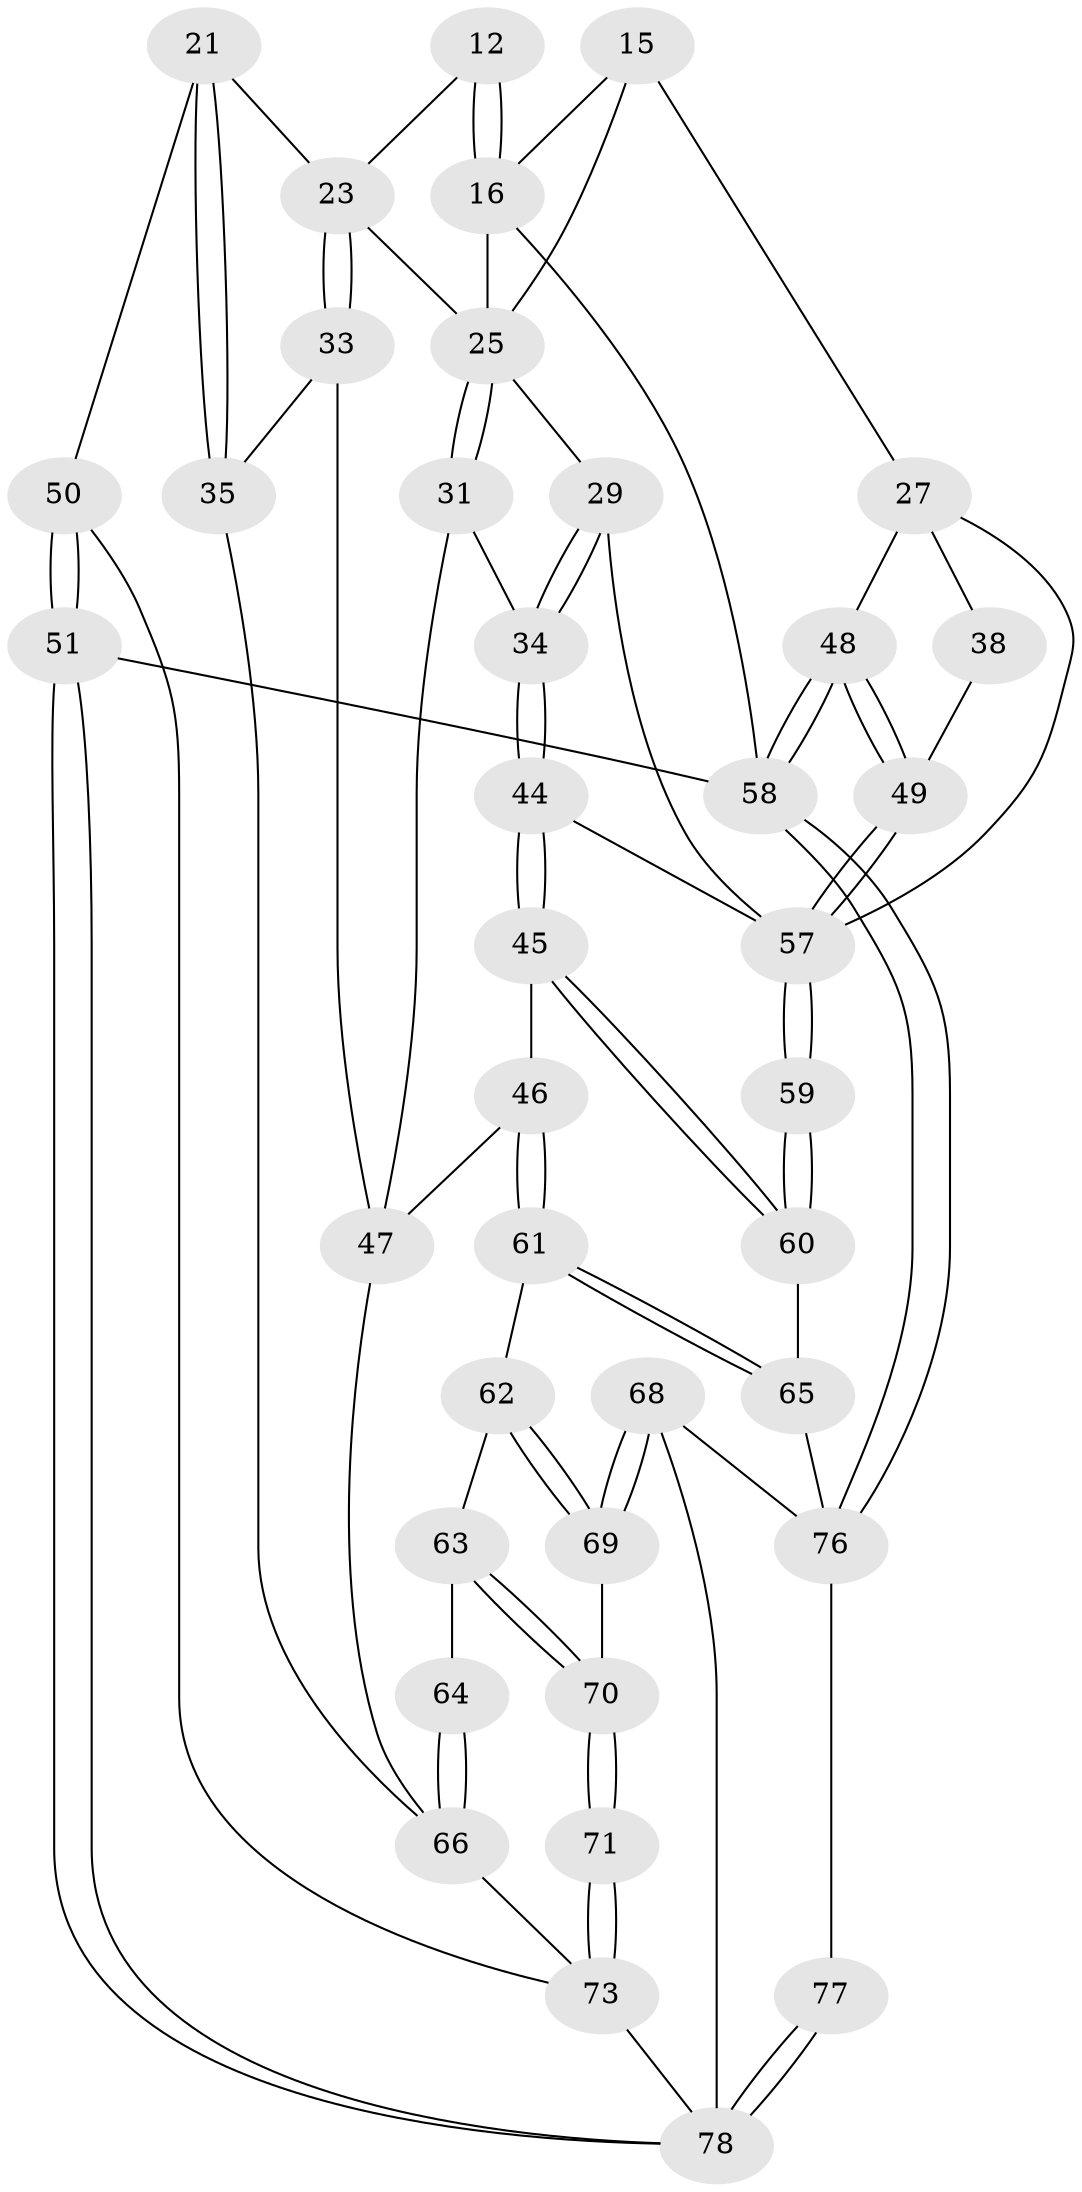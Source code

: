 // original degree distribution, {3: 0.02564102564102564, 4: 0.24358974358974358, 5: 0.5128205128205128, 6: 0.21794871794871795}
// Generated by graph-tools (version 1.1) at 2025/02/03/09/25 05:02:17]
// undirected, 39 vertices, 87 edges
graph export_dot {
graph [start="1"]
  node [color=gray90,style=filled];
  12 [pos="+0.4615483854983228+0.19070005943984292",super="+7"];
  15 [pos="+0.8534433735746892+0.19081592679438933",super="+14"];
  16 [pos="+0.46985946740416906+0.22910512604442082",super="+13+11"];
  21 [pos="+0.013024825554951788+0.3047154728193969",super="+20"];
  23 [pos="+0.3094662757082481+0.33275621205482764",super="+18"];
  25 [pos="+0.5074317604515184+0.29126952928625005",super="+17+24"];
  27 [pos="+0.8517314837946558+0.41544664974897494",super="+26"];
  29 [pos="+0.6896226303778227+0.40163305706147556"];
  31 [pos="+0.519154048288299+0.4043652163131945"];
  33 [pos="+0.3016866557504469+0.4411759686694633"];
  34 [pos="+0.624645328167776+0.45585620480648154"];
  35 [pos="+0.1480039443303743+0.4750496987286229"];
  38 [pos="+0.9476843448302087+0.41507886763259594"];
  44 [pos="+0.6207655415762906+0.5691403660718781"];
  45 [pos="+0.5513030310541194+0.6049474091827418"];
  46 [pos="+0.44482092183966987+0.6003043161307057"];
  47 [pos="+0.37503212513815015+0.5381831075165229",super="+32"];
  48 [pos="+1+1",super="+36+30"];
  49 [pos="+1+1",super="+40+39"];
  50 [pos="+0+0.8066573669144196",super="+22+19+10"];
  51 [pos="+0+1",super="+5"];
  57 [pos="+0.8933384047270939+0.8554326200911414",super="+42+43+41"];
  58 [pos="+1+1",super="+4"];
  59 [pos="+0.7474264498449559+0.7990624085235689"];
  60 [pos="+0.5759356577719726+0.8150952172640864"];
  61 [pos="+0.43439756717695255+0.6699002265559543"];
  62 [pos="+0.4131021678775654+0.7018857980940771"];
  63 [pos="+0.32078435842694486+0.7422977646495176"];
  64 [pos="+0.3175101289811254+0.7422475201120495"];
  65 [pos="+0.5574898323845929+0.8260802066869096"];
  66 [pos="+0.2898218695692058+0.7770904515454684",super="+56+55"];
  68 [pos="+0.5111381747794022+0.8602358229705012"];
  69 [pos="+0.4270257363237724+0.8153360869212214"];
  70 [pos="+0.4136101654758124+0.8154805954850891"];
  71 [pos="+0.27922596496938534+0.8827801357174435"];
  73 [pos="+0.2680401754217913+0.9086919642568958",super="+54+53+72"];
  76 [pos="+0.6671442572401933+1",super="+67"];
  77 [pos="+0.333288126349504+1"];
  78 [pos="+0.29329333887015563+1",super="+75+74"];
  12 -- 16 [weight=3];
  12 -- 16;
  12 -- 23;
  15 -- 16 [weight=2];
  15 -- 27;
  15 -- 25;
  16 -- 58;
  16 -- 25;
  21 -- 35;
  21 -- 35;
  21 -- 50 [weight=2];
  21 -- 23 [weight=2];
  23 -- 33;
  23 -- 33;
  23 -- 25;
  25 -- 31;
  25 -- 31;
  25 -- 29;
  27 -- 38;
  27 -- 57;
  27 -- 48;
  29 -- 34;
  29 -- 34;
  29 -- 57;
  31 -- 34;
  31 -- 47;
  33 -- 35;
  33 -- 47;
  34 -- 44;
  34 -- 44;
  35 -- 66;
  38 -- 49 [weight=2];
  44 -- 45;
  44 -- 45;
  44 -- 57;
  45 -- 46;
  45 -- 60;
  45 -- 60;
  46 -- 47;
  46 -- 61;
  46 -- 61;
  47 -- 66;
  48 -- 49 [weight=2];
  48 -- 49;
  48 -- 58 [weight=2];
  48 -- 58;
  49 -- 57 [weight=2];
  49 -- 57;
  50 -- 51 [weight=3];
  50 -- 51;
  50 -- 73;
  51 -- 78;
  51 -- 78;
  51 -- 58 [weight=2];
  57 -- 59 [weight=2];
  57 -- 59;
  58 -- 76;
  58 -- 76;
  59 -- 60;
  59 -- 60;
  60 -- 65;
  61 -- 62;
  61 -- 65;
  61 -- 65;
  62 -- 63;
  62 -- 69;
  62 -- 69;
  63 -- 64;
  63 -- 70;
  63 -- 70;
  64 -- 66 [weight=2];
  64 -- 66;
  65 -- 76;
  66 -- 73 [weight=2];
  68 -- 69;
  68 -- 69;
  68 -- 76;
  68 -- 78;
  69 -- 70;
  70 -- 71;
  70 -- 71;
  71 -- 73 [weight=2];
  71 -- 73;
  73 -- 78;
  76 -- 77;
  77 -- 78 [weight=2];
  77 -- 78;
}
